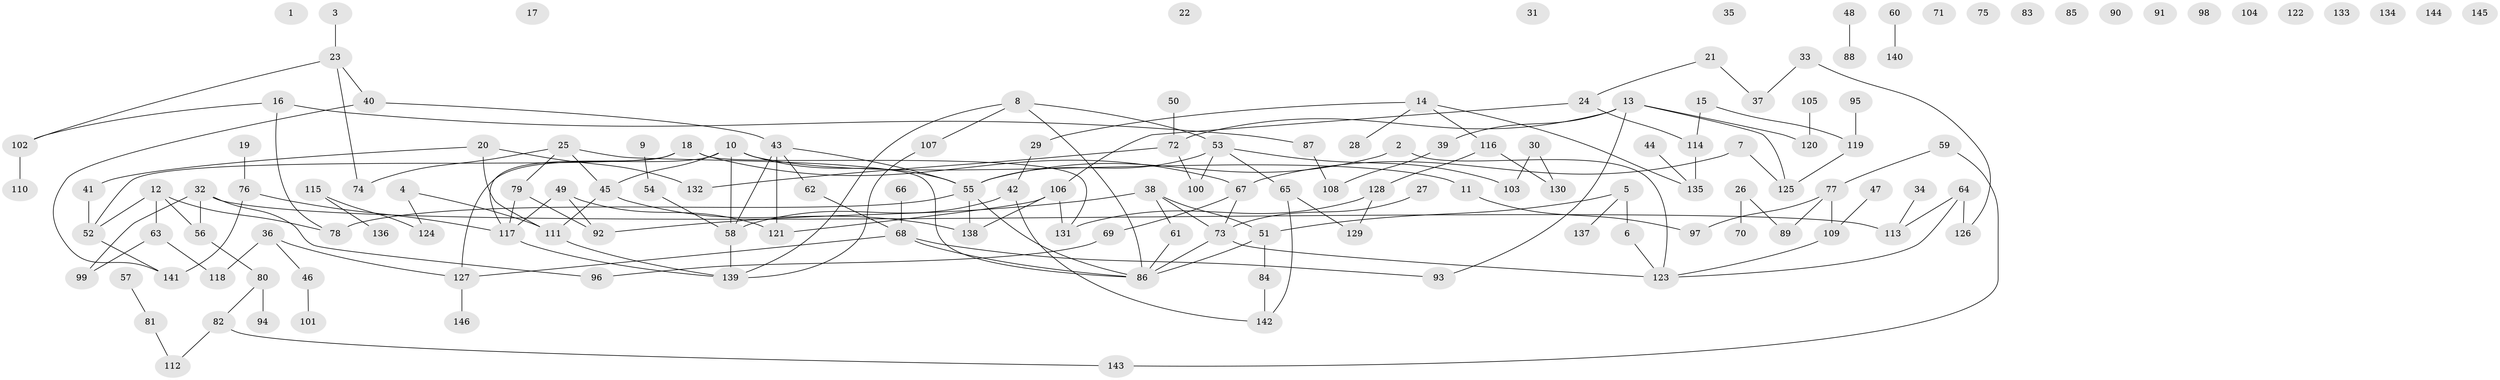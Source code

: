 // Generated by graph-tools (version 1.1) at 2025/33/03/09/25 02:33:32]
// undirected, 146 vertices, 169 edges
graph export_dot {
graph [start="1"]
  node [color=gray90,style=filled];
  1;
  2;
  3;
  4;
  5;
  6;
  7;
  8;
  9;
  10;
  11;
  12;
  13;
  14;
  15;
  16;
  17;
  18;
  19;
  20;
  21;
  22;
  23;
  24;
  25;
  26;
  27;
  28;
  29;
  30;
  31;
  32;
  33;
  34;
  35;
  36;
  37;
  38;
  39;
  40;
  41;
  42;
  43;
  44;
  45;
  46;
  47;
  48;
  49;
  50;
  51;
  52;
  53;
  54;
  55;
  56;
  57;
  58;
  59;
  60;
  61;
  62;
  63;
  64;
  65;
  66;
  67;
  68;
  69;
  70;
  71;
  72;
  73;
  74;
  75;
  76;
  77;
  78;
  79;
  80;
  81;
  82;
  83;
  84;
  85;
  86;
  87;
  88;
  89;
  90;
  91;
  92;
  93;
  94;
  95;
  96;
  97;
  98;
  99;
  100;
  101;
  102;
  103;
  104;
  105;
  106;
  107;
  108;
  109;
  110;
  111;
  112;
  113;
  114;
  115;
  116;
  117;
  118;
  119;
  120;
  121;
  122;
  123;
  124;
  125;
  126;
  127;
  128;
  129;
  130;
  131;
  132;
  133;
  134;
  135;
  136;
  137;
  138;
  139;
  140;
  141;
  142;
  143;
  144;
  145;
  146;
  2 -- 55;
  2 -- 123;
  3 -- 23;
  4 -- 111;
  4 -- 124;
  5 -- 6;
  5 -- 51;
  5 -- 137;
  6 -- 123;
  7 -- 67;
  7 -- 125;
  8 -- 53;
  8 -- 86;
  8 -- 107;
  8 -- 139;
  9 -- 54;
  10 -- 11;
  10 -- 45;
  10 -- 55;
  10 -- 58;
  10 -- 127;
  11 -- 97;
  12 -- 52;
  12 -- 56;
  12 -- 63;
  12 -- 78;
  13 -- 39;
  13 -- 72;
  13 -- 93;
  13 -- 120;
  13 -- 125;
  14 -- 28;
  14 -- 29;
  14 -- 116;
  14 -- 135;
  15 -- 114;
  15 -- 119;
  16 -- 78;
  16 -- 87;
  16 -- 102;
  18 -- 52;
  18 -- 67;
  18 -- 117;
  18 -- 131;
  19 -- 76;
  20 -- 41;
  20 -- 111;
  20 -- 132;
  21 -- 24;
  21 -- 37;
  23 -- 40;
  23 -- 74;
  23 -- 102;
  24 -- 106;
  24 -- 114;
  25 -- 45;
  25 -- 74;
  25 -- 79;
  25 -- 86;
  26 -- 70;
  26 -- 89;
  27 -- 73;
  29 -- 42;
  30 -- 103;
  30 -- 130;
  32 -- 56;
  32 -- 96;
  32 -- 99;
  32 -- 113;
  33 -- 37;
  33 -- 126;
  34 -- 113;
  36 -- 46;
  36 -- 118;
  36 -- 127;
  38 -- 51;
  38 -- 61;
  38 -- 73;
  38 -- 92;
  39 -- 108;
  40 -- 43;
  40 -- 141;
  41 -- 52;
  42 -- 58;
  42 -- 142;
  43 -- 55;
  43 -- 58;
  43 -- 62;
  43 -- 121;
  44 -- 135;
  45 -- 111;
  45 -- 138;
  46 -- 101;
  47 -- 109;
  48 -- 88;
  49 -- 92;
  49 -- 117;
  49 -- 121;
  50 -- 72;
  51 -- 84;
  51 -- 86;
  52 -- 141;
  53 -- 55;
  53 -- 65;
  53 -- 100;
  53 -- 103;
  54 -- 58;
  55 -- 78;
  55 -- 86;
  55 -- 138;
  56 -- 80;
  57 -- 81;
  58 -- 139;
  59 -- 77;
  59 -- 143;
  60 -- 140;
  61 -- 86;
  62 -- 68;
  63 -- 99;
  63 -- 118;
  64 -- 113;
  64 -- 123;
  64 -- 126;
  65 -- 129;
  65 -- 142;
  66 -- 68;
  67 -- 69;
  67 -- 73;
  68 -- 86;
  68 -- 93;
  68 -- 127;
  69 -- 96;
  72 -- 100;
  72 -- 132;
  73 -- 86;
  73 -- 123;
  76 -- 117;
  76 -- 141;
  77 -- 89;
  77 -- 97;
  77 -- 109;
  79 -- 92;
  79 -- 117;
  80 -- 82;
  80 -- 94;
  81 -- 112;
  82 -- 112;
  82 -- 143;
  84 -- 142;
  87 -- 108;
  95 -- 119;
  102 -- 110;
  105 -- 120;
  106 -- 121;
  106 -- 131;
  106 -- 138;
  107 -- 139;
  109 -- 123;
  111 -- 139;
  114 -- 135;
  115 -- 124;
  115 -- 136;
  116 -- 128;
  116 -- 130;
  117 -- 139;
  119 -- 125;
  127 -- 146;
  128 -- 129;
  128 -- 131;
}
